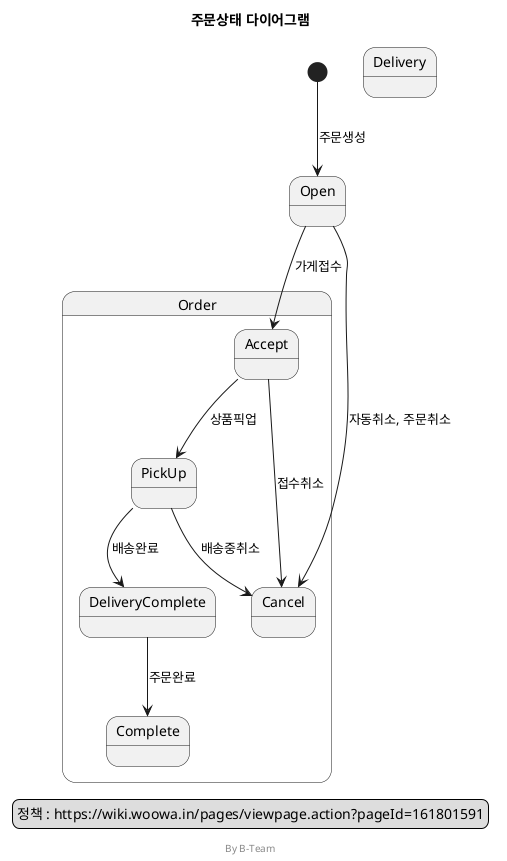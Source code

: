 @startuml
title 주문상태 다이어그램
[*] --> Open : 주문생성

state Order {
    state Open {
    }
    state Accept {
    }
    state Cancel {
    }
    state Complete {
    }

    Open --> Accept : 가게접수
    Open --> Cancel : 자동취소, 주문취소
    Accept --> Cancel : 접수취소
    Accept --> PickUp : 상품픽업
    PickUp --> DeliveryComplete : 배송완료
    PickUp --> Cancel : 배송중취소
    DeliveryComplete --> Complete : 주문완료
}

state Delivery {
    state PickUp {
    }
    state DeliveryComplete {
    }
}

legend 정책 : https://wiki.woowa.in/pages/viewpage.action?pageId=161801591
center footer By B-Team
@enduml